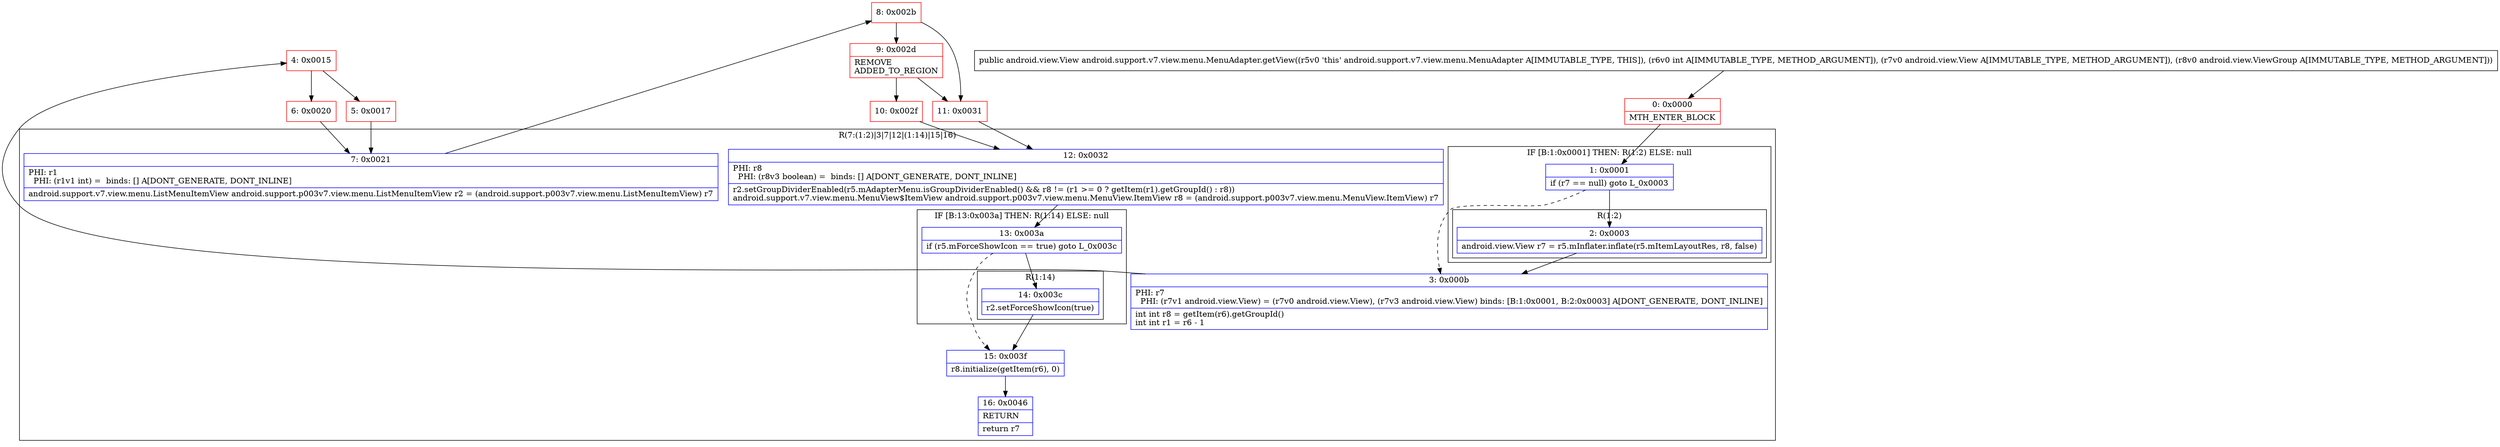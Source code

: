 digraph "CFG forandroid.support.v7.view.menu.MenuAdapter.getView(ILandroid\/view\/View;Landroid\/view\/ViewGroup;)Landroid\/view\/View;" {
subgraph cluster_Region_1353533698 {
label = "R(7:(1:2)|3|7|12|(1:14)|15|16)";
node [shape=record,color=blue];
subgraph cluster_IfRegion_732619833 {
label = "IF [B:1:0x0001] THEN: R(1:2) ELSE: null";
node [shape=record,color=blue];
Node_1 [shape=record,label="{1\:\ 0x0001|if (r7 == null) goto L_0x0003\l}"];
subgraph cluster_Region_1482103521 {
label = "R(1:2)";
node [shape=record,color=blue];
Node_2 [shape=record,label="{2\:\ 0x0003|android.view.View r7 = r5.mInflater.inflate(r5.mItemLayoutRes, r8, false)\l}"];
}
}
Node_3 [shape=record,label="{3\:\ 0x000b|PHI: r7 \l  PHI: (r7v1 android.view.View) = (r7v0 android.view.View), (r7v3 android.view.View) binds: [B:1:0x0001, B:2:0x0003] A[DONT_GENERATE, DONT_INLINE]\l|int int r8 = getItem(r6).getGroupId()\lint int r1 = r6 \- 1\l}"];
Node_7 [shape=record,label="{7\:\ 0x0021|PHI: r1 \l  PHI: (r1v1 int) =  binds: [] A[DONT_GENERATE, DONT_INLINE]\l|android.support.v7.view.menu.ListMenuItemView android.support.p003v7.view.menu.ListMenuItemView r2 = (android.support.p003v7.view.menu.ListMenuItemView) r7\l}"];
Node_12 [shape=record,label="{12\:\ 0x0032|PHI: r8 \l  PHI: (r8v3 boolean) =  binds: [] A[DONT_GENERATE, DONT_INLINE]\l|r2.setGroupDividerEnabled(r5.mAdapterMenu.isGroupDividerEnabled() && r8 != (r1 \>= 0 ? getItem(r1).getGroupId() : r8))\landroid.support.v7.view.menu.MenuView$ItemView android.support.p003v7.view.menu.MenuView.ItemView r8 = (android.support.p003v7.view.menu.MenuView.ItemView) r7\l}"];
subgraph cluster_IfRegion_1586304111 {
label = "IF [B:13:0x003a] THEN: R(1:14) ELSE: null";
node [shape=record,color=blue];
Node_13 [shape=record,label="{13\:\ 0x003a|if (r5.mForceShowIcon == true) goto L_0x003c\l}"];
subgraph cluster_Region_1555838026 {
label = "R(1:14)";
node [shape=record,color=blue];
Node_14 [shape=record,label="{14\:\ 0x003c|r2.setForceShowIcon(true)\l}"];
}
}
Node_15 [shape=record,label="{15\:\ 0x003f|r8.initialize(getItem(r6), 0)\l}"];
Node_16 [shape=record,label="{16\:\ 0x0046|RETURN\l|return r7\l}"];
}
Node_0 [shape=record,color=red,label="{0\:\ 0x0000|MTH_ENTER_BLOCK\l}"];
Node_4 [shape=record,color=red,label="{4\:\ 0x0015}"];
Node_5 [shape=record,color=red,label="{5\:\ 0x0017}"];
Node_6 [shape=record,color=red,label="{6\:\ 0x0020}"];
Node_8 [shape=record,color=red,label="{8\:\ 0x002b}"];
Node_9 [shape=record,color=red,label="{9\:\ 0x002d|REMOVE\lADDED_TO_REGION\l}"];
Node_10 [shape=record,color=red,label="{10\:\ 0x002f}"];
Node_11 [shape=record,color=red,label="{11\:\ 0x0031}"];
MethodNode[shape=record,label="{public android.view.View android.support.v7.view.menu.MenuAdapter.getView((r5v0 'this' android.support.v7.view.menu.MenuAdapter A[IMMUTABLE_TYPE, THIS]), (r6v0 int A[IMMUTABLE_TYPE, METHOD_ARGUMENT]), (r7v0 android.view.View A[IMMUTABLE_TYPE, METHOD_ARGUMENT]), (r8v0 android.view.ViewGroup A[IMMUTABLE_TYPE, METHOD_ARGUMENT])) }"];
MethodNode -> Node_0;
Node_1 -> Node_2;
Node_1 -> Node_3[style=dashed];
Node_2 -> Node_3;
Node_3 -> Node_4;
Node_7 -> Node_8;
Node_12 -> Node_13;
Node_13 -> Node_14;
Node_13 -> Node_15[style=dashed];
Node_14 -> Node_15;
Node_15 -> Node_16;
Node_0 -> Node_1;
Node_4 -> Node_5;
Node_4 -> Node_6;
Node_5 -> Node_7;
Node_6 -> Node_7;
Node_8 -> Node_9;
Node_8 -> Node_11;
Node_9 -> Node_10;
Node_9 -> Node_11;
Node_10 -> Node_12;
Node_11 -> Node_12;
}

